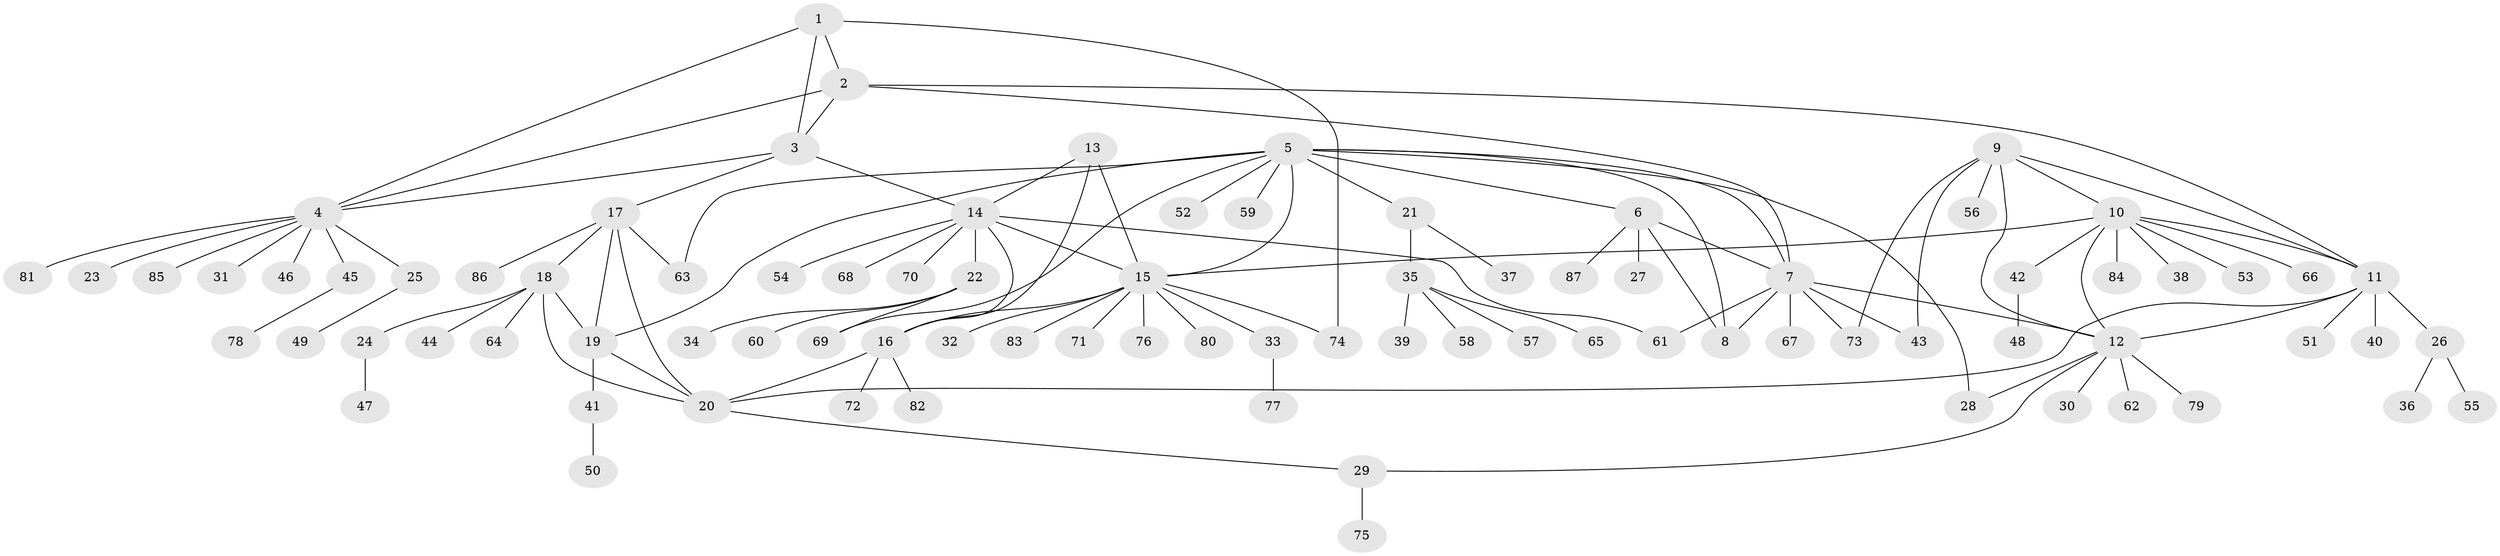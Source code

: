 // Generated by graph-tools (version 1.1) at 2025/55/03/09/25 04:55:22]
// undirected, 87 vertices, 115 edges
graph export_dot {
graph [start="1"]
  node [color=gray90,style=filled];
  1;
  2;
  3;
  4;
  5;
  6;
  7;
  8;
  9;
  10;
  11;
  12;
  13;
  14;
  15;
  16;
  17;
  18;
  19;
  20;
  21;
  22;
  23;
  24;
  25;
  26;
  27;
  28;
  29;
  30;
  31;
  32;
  33;
  34;
  35;
  36;
  37;
  38;
  39;
  40;
  41;
  42;
  43;
  44;
  45;
  46;
  47;
  48;
  49;
  50;
  51;
  52;
  53;
  54;
  55;
  56;
  57;
  58;
  59;
  60;
  61;
  62;
  63;
  64;
  65;
  66;
  67;
  68;
  69;
  70;
  71;
  72;
  73;
  74;
  75;
  76;
  77;
  78;
  79;
  80;
  81;
  82;
  83;
  84;
  85;
  86;
  87;
  1 -- 2;
  1 -- 3;
  1 -- 4;
  1 -- 74;
  2 -- 3;
  2 -- 4;
  2 -- 7;
  2 -- 11;
  3 -- 4;
  3 -- 14;
  3 -- 17;
  4 -- 23;
  4 -- 25;
  4 -- 31;
  4 -- 45;
  4 -- 46;
  4 -- 81;
  4 -- 85;
  5 -- 6;
  5 -- 7;
  5 -- 8;
  5 -- 15;
  5 -- 19;
  5 -- 21;
  5 -- 28;
  5 -- 52;
  5 -- 59;
  5 -- 63;
  5 -- 69;
  6 -- 7;
  6 -- 8;
  6 -- 27;
  6 -- 87;
  7 -- 8;
  7 -- 12;
  7 -- 43;
  7 -- 61;
  7 -- 67;
  7 -- 73;
  9 -- 10;
  9 -- 11;
  9 -- 12;
  9 -- 43;
  9 -- 56;
  9 -- 73;
  10 -- 11;
  10 -- 12;
  10 -- 15;
  10 -- 38;
  10 -- 42;
  10 -- 53;
  10 -- 66;
  10 -- 84;
  11 -- 12;
  11 -- 20;
  11 -- 26;
  11 -- 40;
  11 -- 51;
  12 -- 28;
  12 -- 29;
  12 -- 30;
  12 -- 62;
  12 -- 79;
  13 -- 14;
  13 -- 15;
  13 -- 16;
  14 -- 15;
  14 -- 16;
  14 -- 22;
  14 -- 54;
  14 -- 61;
  14 -- 68;
  14 -- 70;
  15 -- 16;
  15 -- 32;
  15 -- 33;
  15 -- 71;
  15 -- 74;
  15 -- 76;
  15 -- 80;
  15 -- 83;
  16 -- 20;
  16 -- 72;
  16 -- 82;
  17 -- 18;
  17 -- 19;
  17 -- 20;
  17 -- 63;
  17 -- 86;
  18 -- 19;
  18 -- 20;
  18 -- 24;
  18 -- 44;
  18 -- 64;
  19 -- 20;
  19 -- 41;
  20 -- 29;
  21 -- 35;
  21 -- 37;
  22 -- 34;
  22 -- 60;
  22 -- 69;
  24 -- 47;
  25 -- 49;
  26 -- 36;
  26 -- 55;
  29 -- 75;
  33 -- 77;
  35 -- 39;
  35 -- 57;
  35 -- 58;
  35 -- 65;
  41 -- 50;
  42 -- 48;
  45 -- 78;
}
